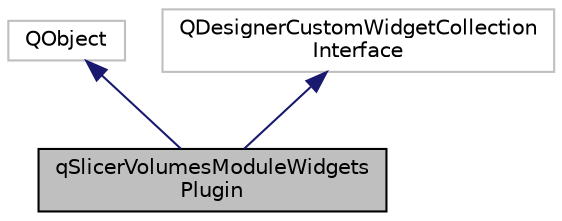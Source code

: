 digraph "qSlicerVolumesModuleWidgetsPlugin"
{
  bgcolor="transparent";
  edge [fontname="Helvetica",fontsize="10",labelfontname="Helvetica",labelfontsize="10"];
  node [fontname="Helvetica",fontsize="10",shape=record];
  Node3 [label="qSlicerVolumesModuleWidgets\lPlugin",height=0.2,width=0.4,color="black", fillcolor="grey75", style="filled", fontcolor="black"];
  Node4 -> Node3 [dir="back",color="midnightblue",fontsize="10",style="solid",fontname="Helvetica"];
  Node4 [label="QObject",height=0.2,width=0.4,color="grey75"];
  Node5 -> Node3 [dir="back",color="midnightblue",fontsize="10",style="solid",fontname="Helvetica"];
  Node5 [label="QDesignerCustomWidgetCollection\lInterface",height=0.2,width=0.4,color="grey75"];
}

